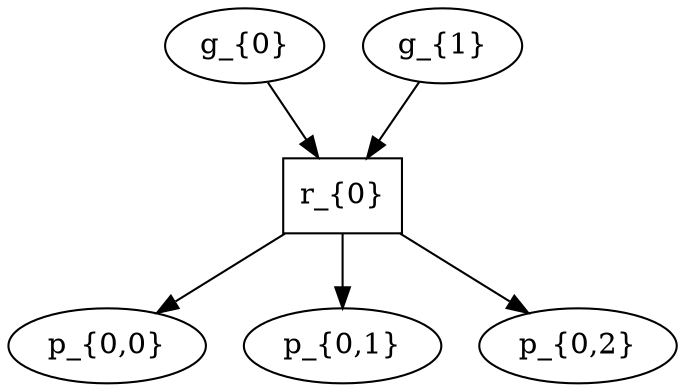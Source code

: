 digraph g {
// id = 0, graphName = g_{0}
"0-0" [ shape=ellipse label="g_{0}" image="out/002_g_0_11311100.svg" ];
// id = 1, graphName = g_{1}
"1-0" [ shape=ellipse label="g_{1}" image="out/004_g_1_11311100.svg" ];
// id = 2, graphName = p_{0,0}
"2-0" [ shape=ellipse label="p_{0,0}" image="out/006_g_2_11311100.svg" ];
// id = 3, graphName = p_{0,1}
"3-0" [ shape=ellipse label="p_{0,1}" image="out/008_g_3_11311100.svg" ];
// id = 4, graphName = p_{0,2}
"4-0" [ shape=ellipse label="p_{0,2}" image="out/010_g_4_11311100.svg" ];
// id = 5{ 'g_{0}' 'g_{1}' }, 'R1: (S)-lactate + NAD+ = pyruvate + NADH + H+', { 'p_{0,0}' 'p_{0,1}' 'p_{0,2}' }
"5-0" [ shape=box label="r_{0}" ];
// id = 5{ 'g_{0}' 'g_{1}' }, 'R1: (S)-lactate + NAD+ = pyruvate + NADH + H+', { 'p_{0,0}' 'p_{0,1}' 'p_{0,2}' }
"0-0" -> "5-0" [ ];
"1-0" -> "5-0" [ ];
"5-0" -> "2-0" [ ];
"5-0" -> "3-0" [ ];
"5-0" -> "4-0" [ ];
}
